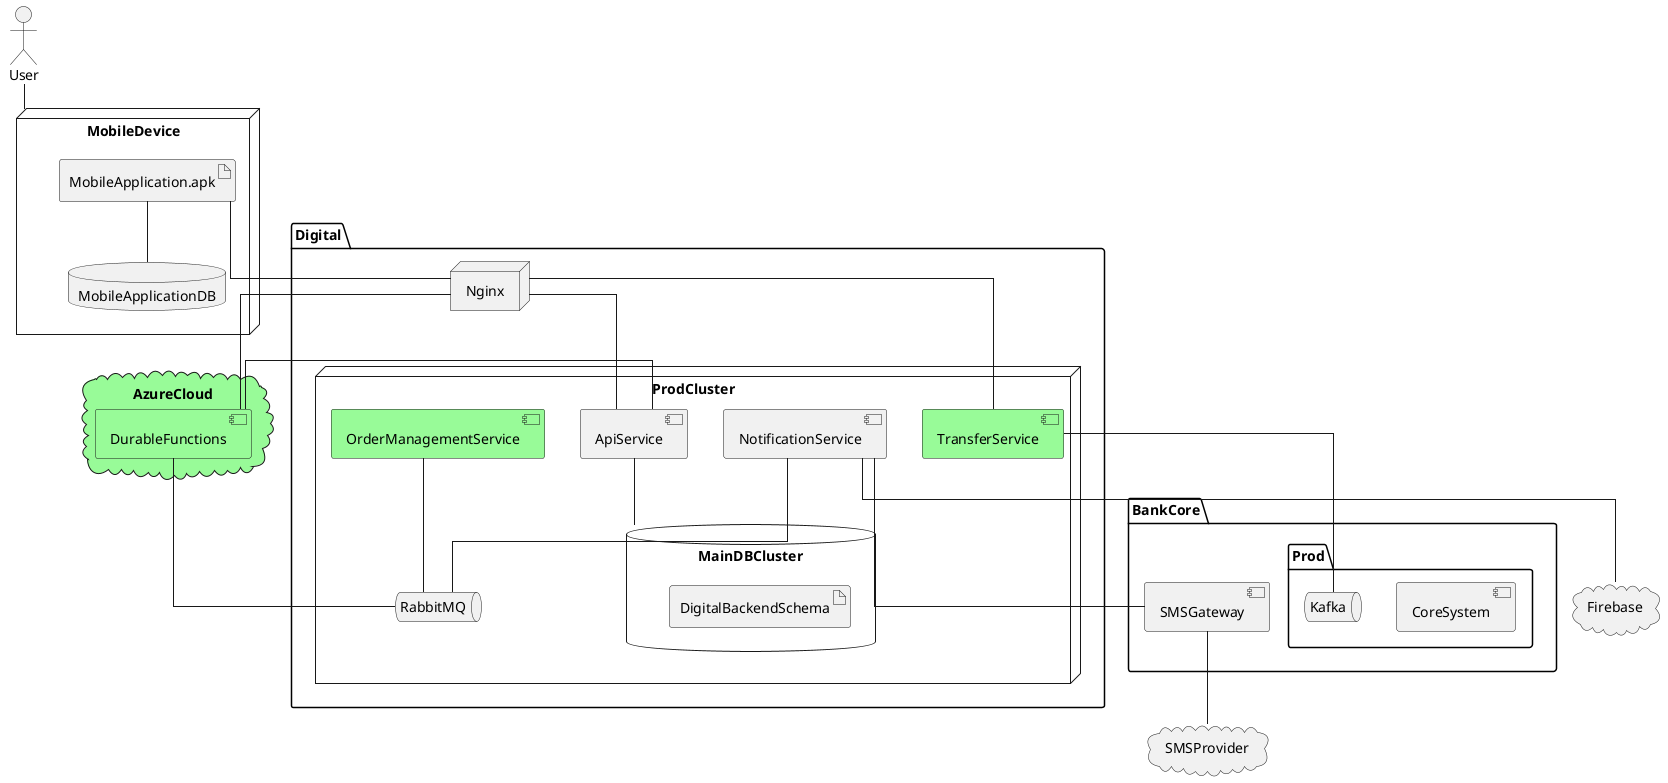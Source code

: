 @startuml
'https://plantuml.com/deployment-diagram

skinparam linetype ortho
'left to right direction

actor User

node MobileDevice {
    artifact MobileApplication.apk
    database MobileApplicationDB
}

folder Digital {
  node Nginx as Nginx

  node ProdCluster {
      component ApiService as ProdApiService
      component TransferService as ProdTransferService #palegreen
      component OrderManagementService as ProdOrderManagementService #palegreen
      component NotificationService as ProdNotificationService

      queue RabbitMQ as ProdRabbitMQ

      database MainDBCluster as ProdMainDB {
        artifact DigitalBackendSchema
      }
    }
}

cloud AzureCloud #palegreen {
  component DurableFunctions #palegreen
}

folder BankCore {
    folder Prod {
        component CoreSystem as ProdCoreSystem
        queue Kafka as ProdKafka
    }

    component SMSGateway
}

cloud SMSProvider
cloud Firebase


' General connections
User -- MobileDevice
MobileApplication.apk -- MobileApplicationDB
SMSGateway -- SMSProvider

MobileApplication.apk -- Nginx
Nginx -- ProdApiService
ProdApiService -- ProdMainDB
ProdNotificationService -- ProdRabbitMQ
ProdNotificationService -- SMSGateway
ProdNotificationService -- Firebase

ProdApiService -- DurableFunctions
DurableFunctions -- ProdRabbitMQ
DurableFunctions -- Nginx
Nginx -- ProdTransferService
ProdOrderManagementService -- ProdRabbitMQ
ProdTransferService -- ProdKafka

@enduml